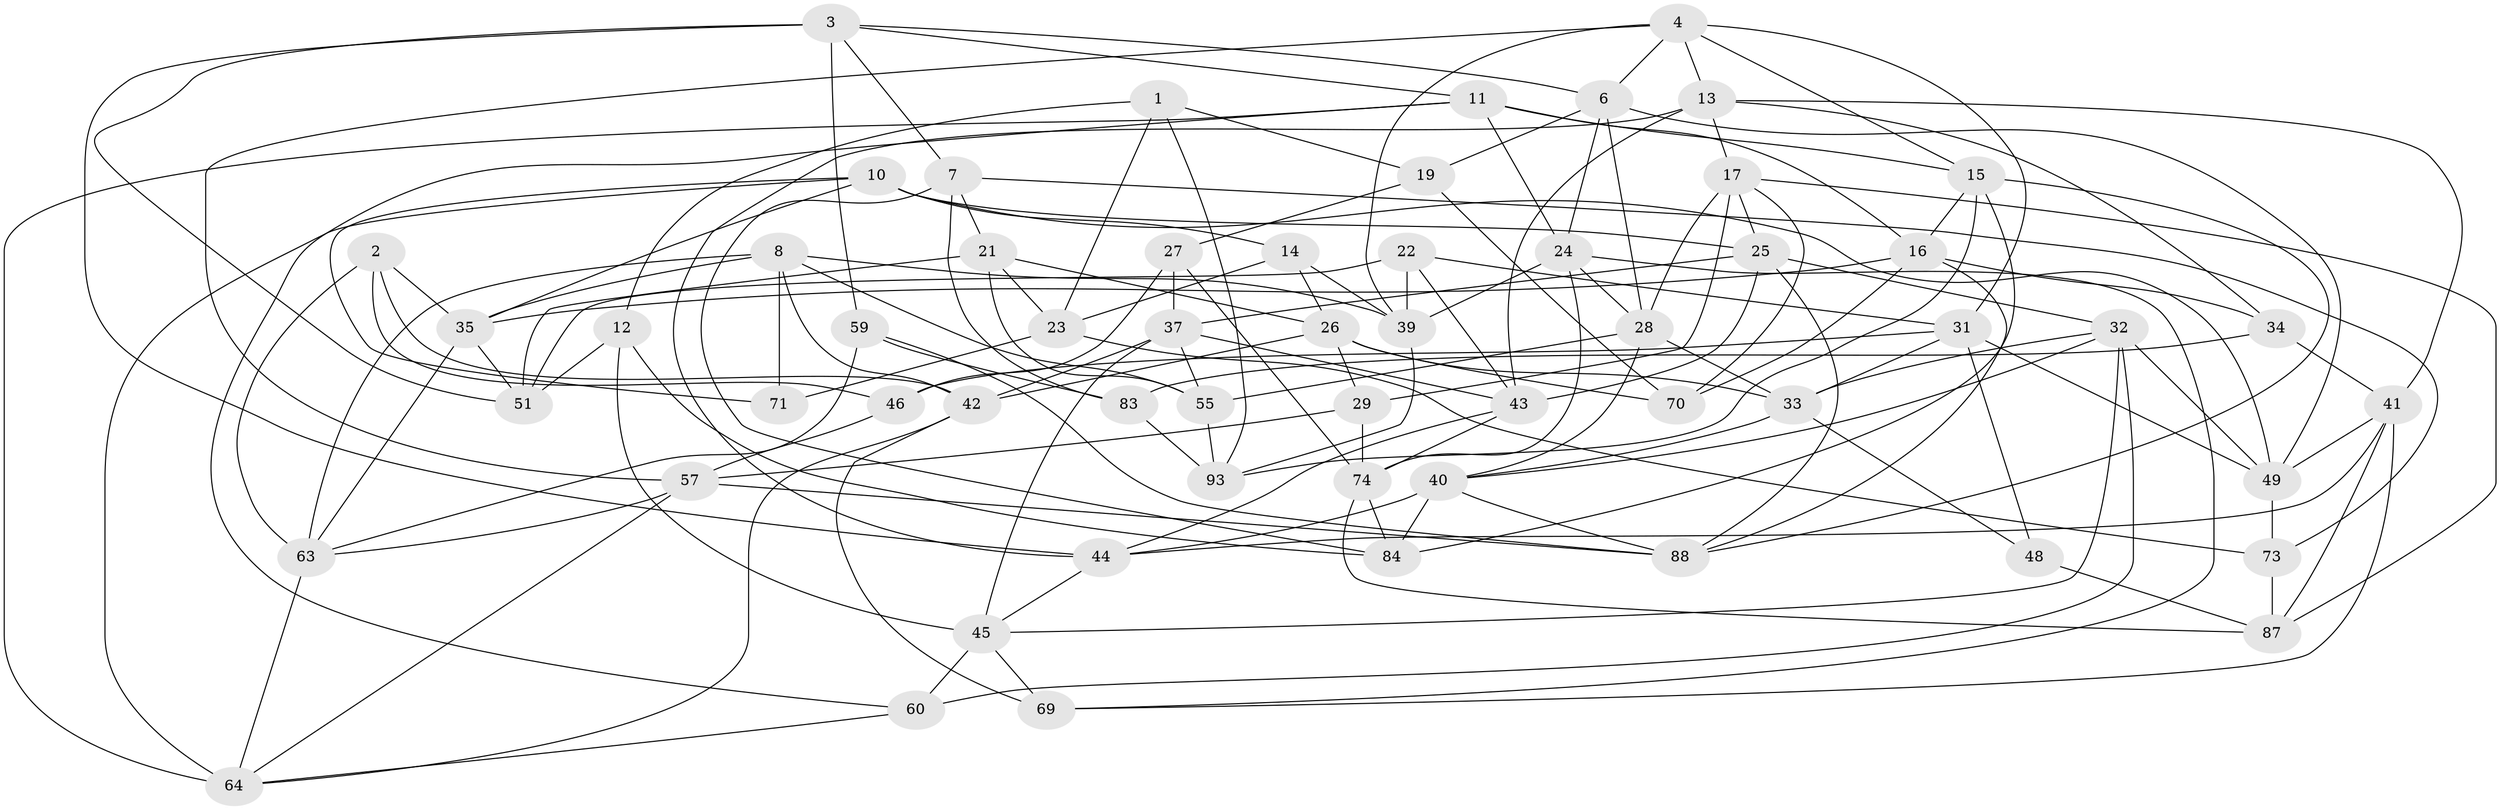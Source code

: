 // Generated by graph-tools (version 1.1) at 2025/52/02/27/25 19:52:33]
// undirected, 58 vertices, 151 edges
graph export_dot {
graph [start="1"]
  node [color=gray90,style=filled];
  1;
  2;
  3 [super="+5"];
  4 [super="+82"];
  6 [super="+9"];
  7 [super="+90"];
  8 [super="+18"];
  10 [super="+20"];
  11 [super="+52"];
  12;
  13 [super="+96"];
  14;
  15 [super="+68"];
  16 [super="+77"];
  17 [super="+65"];
  19;
  21 [super="+56"];
  22;
  23 [super="+30"];
  24 [super="+72"];
  25 [super="+47"];
  26 [super="+38"];
  27;
  28 [super="+75"];
  29;
  31 [super="+80"];
  32 [super="+61"];
  33 [super="+36"];
  34;
  35 [super="+53"];
  37 [super="+81"];
  39 [super="+85"];
  40 [super="+78"];
  41 [super="+67"];
  42 [super="+91"];
  43 [super="+54"];
  44 [super="+50"];
  45 [super="+66"];
  46;
  48;
  49 [super="+94"];
  51 [super="+58"];
  55 [super="+76"];
  57 [super="+62"];
  59;
  60;
  63 [super="+86"];
  64 [super="+97"];
  69;
  70;
  71;
  73;
  74 [super="+79"];
  83;
  84 [super="+92"];
  87 [super="+95"];
  88 [super="+89"];
  93 [super="+98"];
  1 -- 12;
  1 -- 19;
  1 -- 93;
  1 -- 23;
  2 -- 35;
  2 -- 42;
  2 -- 46;
  2 -- 63;
  3 -- 6;
  3 -- 59;
  3 -- 44;
  3 -- 11;
  3 -- 51;
  3 -- 7;
  4 -- 57;
  4 -- 15;
  4 -- 39;
  4 -- 13;
  4 -- 6;
  4 -- 31;
  6 -- 19;
  6 -- 28;
  6 -- 24;
  6 -- 49;
  7 -- 73;
  7 -- 84 [weight=2];
  7 -- 83;
  7 -- 21;
  8 -- 71;
  8 -- 63;
  8 -- 55;
  8 -- 35;
  8 -- 39;
  8 -- 42;
  10 -- 64;
  10 -- 14;
  10 -- 35;
  10 -- 49;
  10 -- 25;
  10 -- 71;
  11 -- 24;
  11 -- 16;
  11 -- 60;
  11 -- 15;
  11 -- 64;
  12 -- 84;
  12 -- 45;
  12 -- 51;
  13 -- 17;
  13 -- 44;
  13 -- 43;
  13 -- 41;
  13 -- 34;
  14 -- 39;
  14 -- 26;
  14 -- 23;
  15 -- 88;
  15 -- 16;
  15 -- 84;
  15 -- 93;
  16 -- 70;
  16 -- 34;
  16 -- 88;
  16 -- 35;
  17 -- 87;
  17 -- 28;
  17 -- 29;
  17 -- 70;
  17 -- 25;
  19 -- 27;
  19 -- 70;
  21 -- 51 [weight=2];
  21 -- 55;
  21 -- 26;
  21 -- 23;
  22 -- 51;
  22 -- 39;
  22 -- 31;
  22 -- 43;
  23 -- 73;
  23 -- 71 [weight=2];
  24 -- 39;
  24 -- 69;
  24 -- 74;
  24 -- 28;
  25 -- 88;
  25 -- 32;
  25 -- 43;
  25 -- 37;
  26 -- 33;
  26 -- 42;
  26 -- 29;
  26 -- 70;
  27 -- 74;
  27 -- 37;
  27 -- 46;
  28 -- 40;
  28 -- 33;
  28 -- 55;
  29 -- 74;
  29 -- 57;
  31 -- 46;
  31 -- 48;
  31 -- 33;
  31 -- 49;
  32 -- 60;
  32 -- 45;
  32 -- 40;
  32 -- 33;
  32 -- 49;
  33 -- 40;
  33 -- 48;
  34 -- 83;
  34 -- 41;
  35 -- 51;
  35 -- 63;
  37 -- 45;
  37 -- 43;
  37 -- 42;
  37 -- 55;
  39 -- 93;
  40 -- 84;
  40 -- 44;
  40 -- 88;
  41 -- 69;
  41 -- 44;
  41 -- 49;
  41 -- 87;
  42 -- 69;
  42 -- 64;
  43 -- 44;
  43 -- 74;
  44 -- 45;
  45 -- 60;
  45 -- 69;
  46 -- 57;
  48 -- 87 [weight=2];
  49 -- 73;
  55 -- 93 [weight=2];
  57 -- 88;
  57 -- 64;
  57 -- 63;
  59 -- 88;
  59 -- 83;
  59 -- 63;
  60 -- 64;
  63 -- 64;
  73 -- 87;
  74 -- 84;
  74 -- 87;
  83 -- 93;
}

